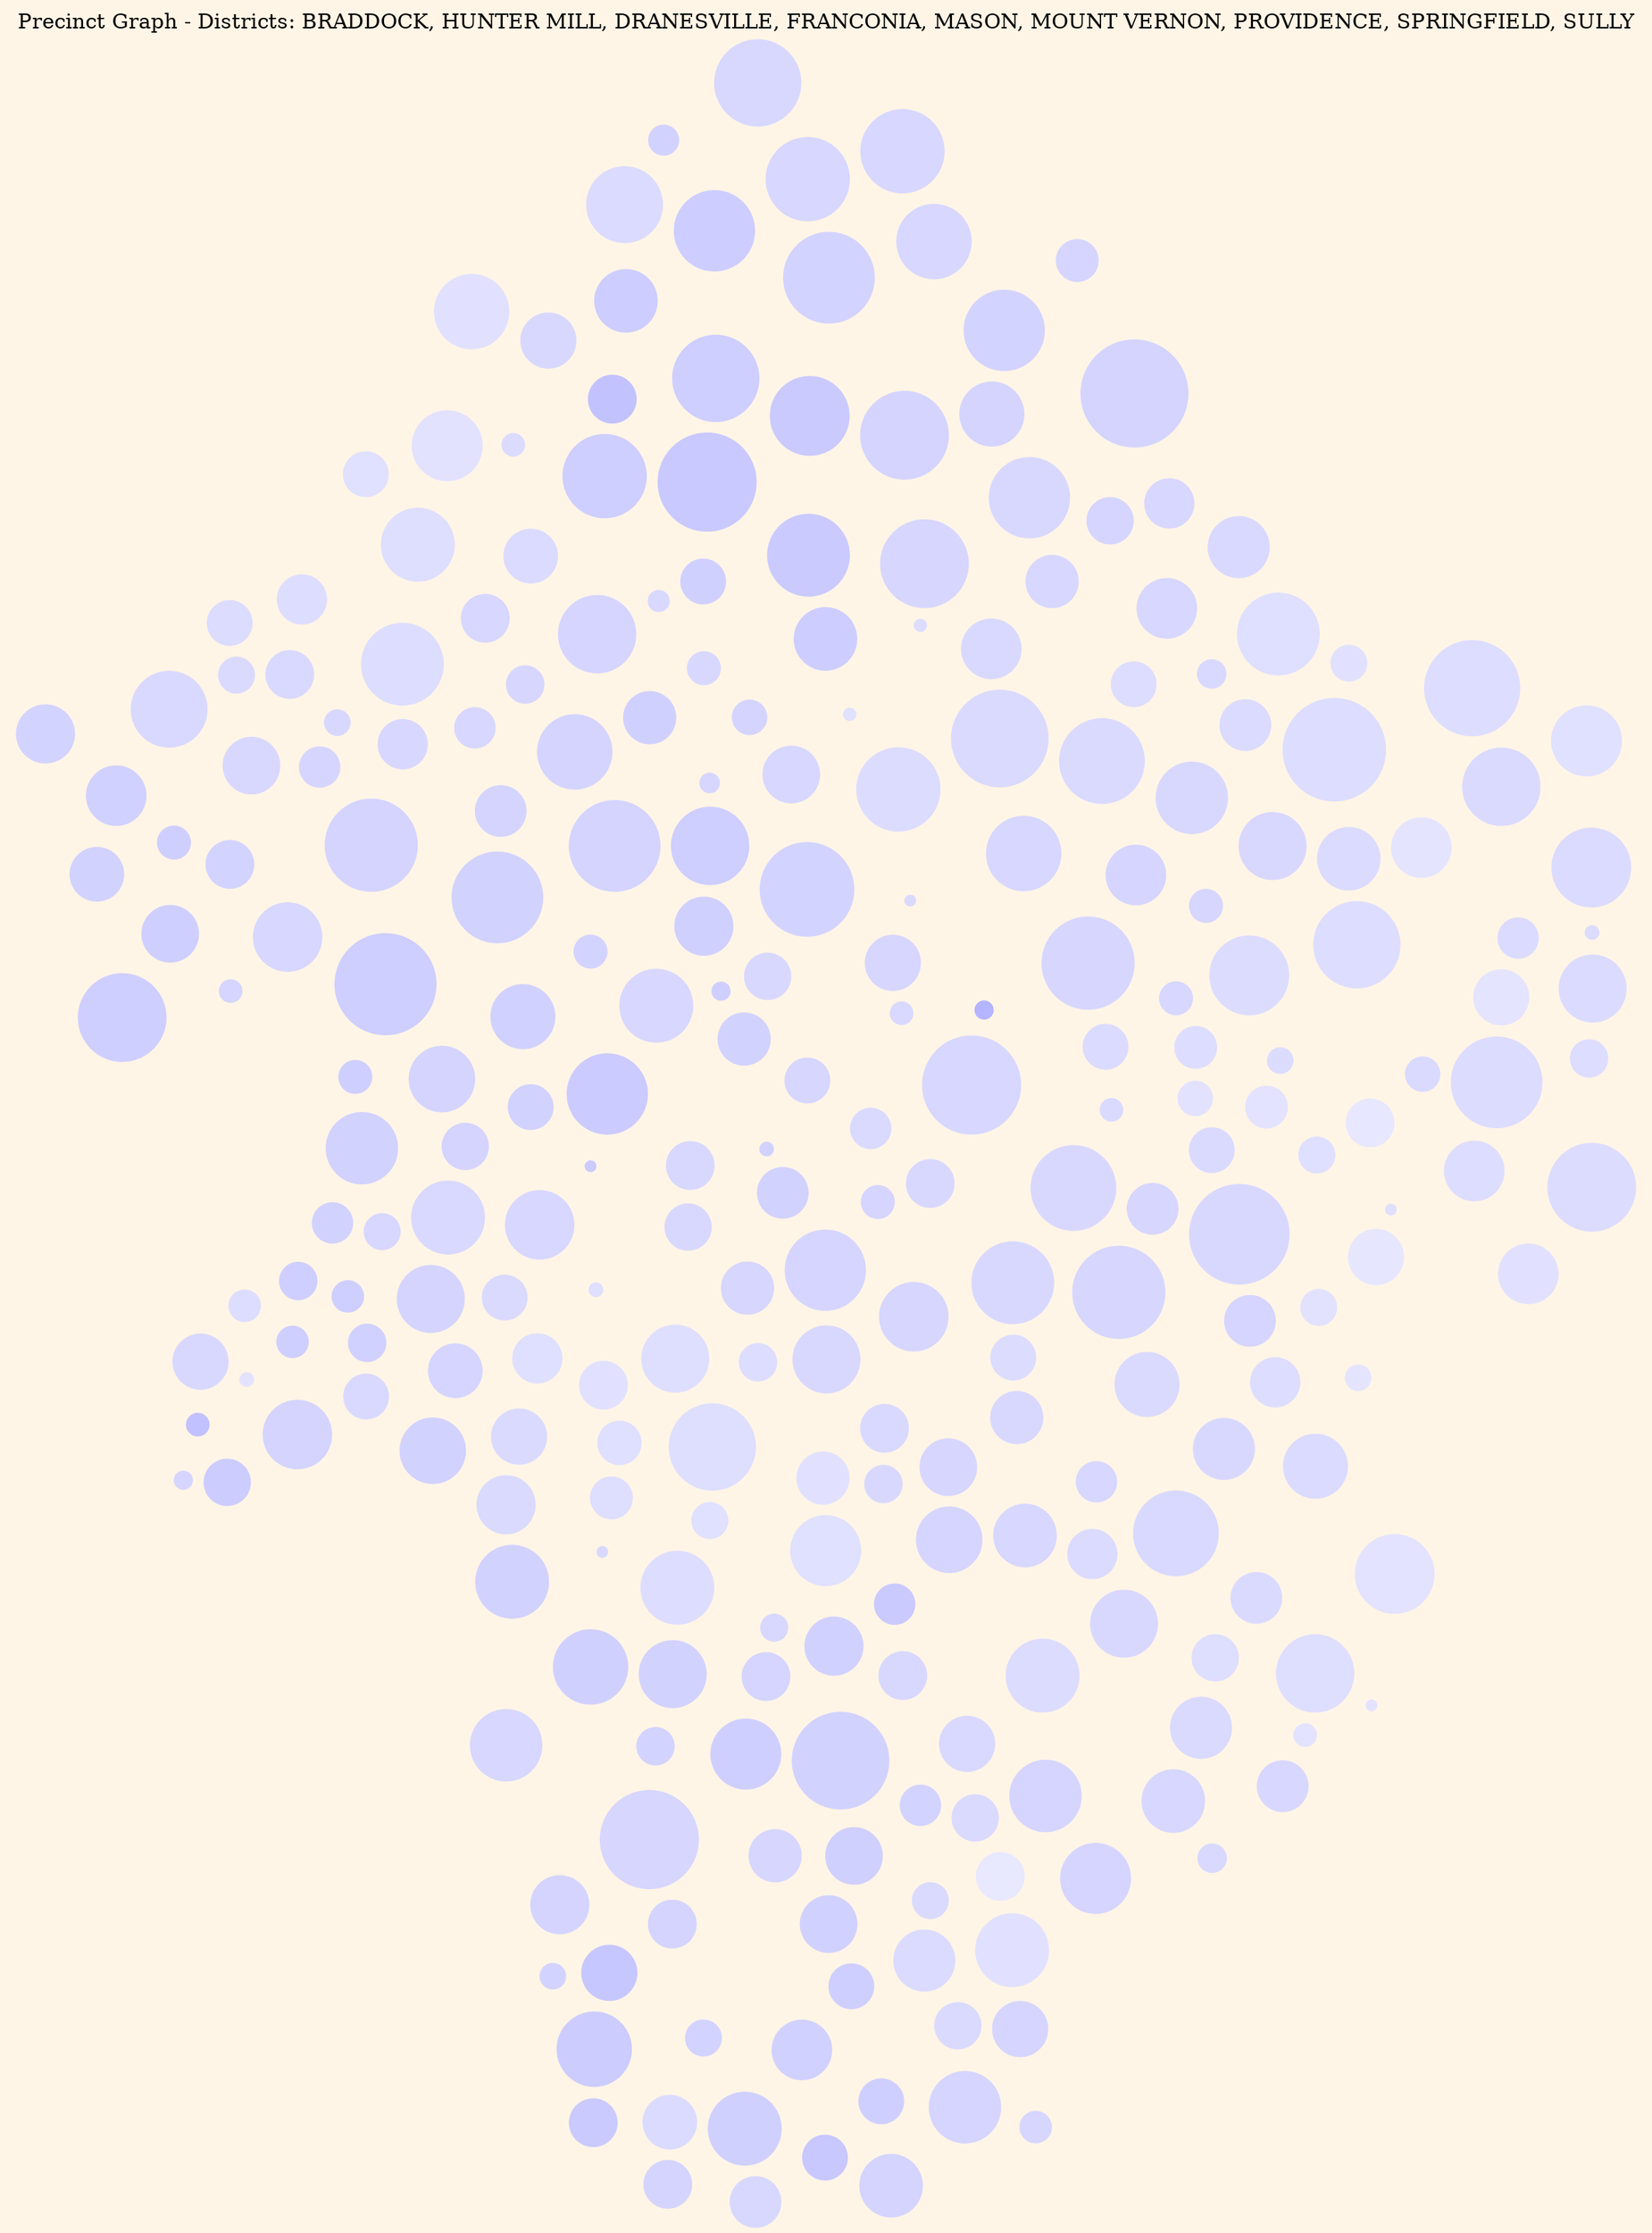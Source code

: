 strict graph G {
	graph [bb="0,0,1109,1505.6",
		bgcolor="#FFF5E6",
		label="Precinct Graph - Districts: BRADDOCK, HUNTER MILL, DRANESVILLE, FRANCONIA, MASON, MOUNT VERNON, PROVIDENCE, SPRINGFIELD, SULLY",
		labelloc=t,
		layout=sfdp,
		lheight=0.21,
		lp="554.5,1494.1",
		lwidth=15.18,
		model=subset,
		overlap=false,
		rotation=90,
		smoothing=triangle,
		splines=none
	];
	node [label="\N"];
	edge [color="#666666"];
	subgraph BRADDOCK {
		graph [color=blue,
			label="District BRADDOCK"
		];
		104	[color="#d6d6ff",
			fillcolor="#d6d6ff",
			fontcolor=black,
			height=0.48611,
			label="",
			pos="606.95,829.26",
			shape=circle,
			style=filled,
			width=0.48611];
		106	[color="#dedeff",
			fillcolor="#dedeff",
			fontcolor=black,
			height=0.625,
			label="",
			pos="647.07,877.3",
			shape=circle,
			style=filled,
			width=0.625];
		104 -- 106;
		108	[color="#d8d8ff",
			fillcolor="#d8d8ff",
			fontcolor=black,
			height=0.625,
			label="",
			pos="551.3,894.83",
			shape=circle,
			style=filled,
			width=0.625];
		104 -- 108;
		113	[color="#d5d5ff",
			fillcolor="#d5d5ff",
			fontcolor=black,
			height=0.75,
			label="",
			pos="554.43,831.66",
			shape=circle,
			style=filled,
			width=0.75];
		104 -- 113;
		115	[color="#ddddff",
			fillcolor="#ddddff",
			fontcolor=black,
			height=0.34722,
			label="",
			pos="596.33,887.27",
			shape=circle,
			style=filled,
			width=0.34722];
		104 -- 115;
		116	[color="#d2d2ff",
			fillcolor="#d2d2ff",
			fontcolor=black,
			height=0.47222,
			label="",
			pos="594.04,778.99",
			shape=circle,
			style=filled,
			width=0.47222];
		104 -- 116;
		522	[color="#d8d8ff",
			fillcolor="#d8d8ff",
			fontcolor=black,
			height=0.43056,
			label="",
			pos="655.98,782.23",
			shape=circle,
			style=filled,
			width=0.43056];
		104 -- 522;
		110	[color="#dedeff",
			fillcolor="#dedeff",
			fontcolor=black,
			height=0.80556,
			label="",
			pos="623.27,936.81",
			shape=circle,
			style=filled,
			width=0.80556];
		106 -- 110;
		504	[color="#e1e1ff",
			fillcolor="#e1e1ff",
			fontcolor=black,
			height=0.44444,
			label="",
			pos="693.57,896.53",
			shape=circle,
			style=filled,
			width=0.44444];
		106 -- 504;
		519	[color="#dfdfff",
			fillcolor="#dfdfff",
			fontcolor=black,
			height=0.125,
			label="",
			pos="705.58,841.24",
			shape=circle,
			style=filled,
			width=0.125];
		106 -- 519;
		521	[color="#dfdfff",
			fillcolor="#dfdfff",
			fontcolor=black,
			height=0.40278,
			label="",
			pos="684.02,935.06",
			shape=circle,
			style=filled,
			width=0.40278];
		106 -- 521;
		108 -- 113;
		108 -- 115;
		125	[color="#d6d6ff",
			fillcolor="#d6d6ff",
			fontcolor=black,
			height=0.63889,
			label="",
			pos="493.02,877.35",
			shape=circle,
			style=filled,
			width=0.63889];
		108 -- 125;
		128	[color="#d9d9ff",
			fillcolor="#d9d9ff",
			fontcolor=black,
			height=0.44444,
			label="",
			pos="527.81,942.83",
			shape=circle,
			style=filled,
			width=0.44444];
		108 -- 128;
		113 -- 116;
		113 -- 125;
		116 -- 522;
		117	[color="#dadaff",
			fillcolor="#dadaff",
			fontcolor=black,
			height=0.375,
			label="",
			pos="518.45,748.02",
			shape=circle,
			style=filled,
			width=0.375];
		116 -- 117;
		528	[color="#d2d2ff",
			fillcolor="#d2d2ff",
			fontcolor=black,
			height=0.125,
			label="",
			pos="616.89,749.12",
			shape=circle,
			style=filled,
			width=0.125];
		116 -- 528;
		110 -- 115;
		110 -- 521;
		415	[color="#e1e1ff",
			fillcolor="#e1e1ff",
			fontcolor=black,
			height=0.48611,
			label="",
			pos="567.48,988.09",
			shape=circle,
			style=filled,
			width=0.48611];
		110 -- 415;
		418	[color="#e0e0ff",
			fillcolor="#e0e0ff",
			fontcolor=black,
			height=0.33333,
			label="",
			pos="622.07,985.85",
			shape=circle,
			style=filled,
			width=0.33333];
		110 -- 418;
		527	[color="#dedeff",
			fillcolor="#dedeff",
			fontcolor=black,
			height=0.38889,
			label="",
			pos="679.86,971.59",
			shape=circle,
			style=filled,
			width=0.38889];
		110 -- 527;
		861	[color="#dcdcff",
			fillcolor="#dcdcff",
			fontcolor=black,
			height=0.41667,
			label="",
			pos="429.79,910.38",
			shape=circle,
			style=filled,
			width=0.41667];
		125 -- 861;
		128 -- 861;
		128 -- 415;
		129	[color="#d8d8ff",
			fillcolor="#d8d8ff",
			fontcolor=black,
			height=0.34722,
			label="",
			pos="520.1,989.65",
			shape=circle,
			style=filled,
			width=0.34722];
		128 -- 129;
		135	[color="#d6d6ff",
			fillcolor="#d6d6ff",
			fontcolor=black,
			height=0.52778,
			label="",
			pos="479.9,989.15",
			shape=circle,
			style=filled,
			width=0.52778];
		128 -- 135;
		801	[color="#d8d8ff",
			fillcolor="#d8d8ff",
			fontcolor=black,
			height=0.48611,
			label="",
			pos="430.67,951.56",
			shape=circle,
			style=filled,
			width=0.48611];
		128 -- 801;
		117 -- 528;
		123	[color="#d7d7ff",
			fillcolor="#d7d7ff",
			fontcolor=black,
			height=0.91667,
			label="",
			pos="455.11,712.77",
			shape=circle,
			style=filled,
			width=0.91667];
		117 -- 123;
		700	[color="#d6d6ff",
			fillcolor="#d6d6ff",
			fontcolor=black,
			height=0.51389,
			label="",
			pos="505.99,653.24",
			shape=circle,
			style=filled,
			width=0.51389];
		117 -- 700;
		136	[color="#d9d9ff",
			fillcolor="#d9d9ff",
			fontcolor=black,
			height=0.20833,
			label="",
			pos="505.09,706.88",
			shape=circle,
			style=filled,
			width=0.20833];
		117 -- 136;
		711	[color="#d6d6ff",
			fillcolor="#d6d6ff",
			fontcolor=black,
			height=0.41667,
			label="",
			pos="556.05,731.07",
			shape=circle,
			style=filled,
			width=0.41667];
		117 -- 711;
		105	[color="#d8d8ff",
			fillcolor="#d8d8ff",
			fontcolor=black,
			height=0.93056,
			label="",
			pos="281.14,822.99",
			shape=circle,
			style=filled,
			width=0.93056];
		126	[color="#d6d6ff",
			fillcolor="#d6d6ff",
			fontcolor=black,
			height=0.47222,
			label="",
			pos="339.67,801.95",
			shape=circle,
			style=filled,
			width=0.47222];
		105 -- 126;
		127	[color="#d6d6ff",
			fillcolor="#d6d6ff",
			fontcolor=black,
			height=0.86111,
			label="",
			pos="366.25,874.33",
			shape=circle,
			style=filled,
			width=0.86111];
		105 -- 127;
		130	[color="#d5d5ff",
			fillcolor="#d5d5ff",
			fontcolor=black,
			height=0.47222,
			label="",
			pos="278.25,881.5",
			shape=circle,
			style=filled,
			width=0.47222];
		105 -- 130;
		137	[color="#dadaff",
			fillcolor="#dadaff",
			fontcolor=black,
			height=0.41667,
			label="",
			pos="303.25,756.86",
			shape=circle,
			style=filled,
			width=0.41667];
		105 -- 137;
		805	[color="#dfdfff",
			fillcolor="#dfdfff",
			fontcolor=black,
			height=0.33333,
			label="",
			pos="227.64,770.93",
			shape=circle,
			style=filled,
			width=0.33333];
		105 -- 805;
		815	[color="#e2e2ff",
			fillcolor="#e2e2ff",
			fontcolor=black,
			height=0.33333,
			label="",
			pos="223.54,868.85",
			shape=circle,
			style=filled,
			width=0.33333];
		105 -- 815;
		126 -- 137;
		127 -- 130;
		127 -- 861;
		833	[color="#dadaff",
			fillcolor="#dadaff",
			fontcolor=black,
			height=0.59722,
			label="",
			pos="339.28,935.01",
			shape=circle,
			style=filled,
			width=0.59722];
		127 -- 833;
		130 -- 815;
		842	[color="#ddddff",
			fillcolor="#ddddff",
			fontcolor=black,
			height=0.45833,
			label="",
			pos="236.68,906.65",
			shape=circle,
			style=filled,
			width=0.45833];
		130 -- 842;
		841	[color="#e2e2ff",
			fillcolor="#e2e2ff",
			fontcolor=black,
			height=0.31944,
			label="",
			pos="313.89,722.21",
			shape=circle,
			style=filled,
			width=0.31944];
		137 -- 841;
		129 -- 415;
		129 -- 135;
		431	[color="#d5d5ff",
			fillcolor="#d5d5ff",
			fontcolor=black,
			height=0.61111,
			label="",
			pos="461.9,1039.8",
			shape=circle,
			style=filled,
			width=0.61111];
		129 -- 431;
		135 -- 431;
		812	[color="#d7d7ff",
			fillcolor="#d7d7ff",
			fontcolor=black,
			height=0.58333,
			label="",
			pos="410.72,1026.7",
			shape=circle,
			style=filled,
			width=0.58333];
		135 -- 812;
		109	[color="#d5d5ff",
			fillcolor="#d5d5ff",
			fontcolor=black,
			height=0.30556,
			label="",
			pos="516.41,785.61",
			shape=circle,
			style=filled,
			width=0.30556];
		109 -- 113;
		109 -- 116;
		109 -- 117;
		114	[color="#d8d8ff",
			fillcolor="#d8d8ff",
			fontcolor=black,
			height=0.44444,
			label="",
			pos="479.51,783.5",
			shape=circle,
			style=filled,
			width=0.44444];
		109 -- 114;
		118	[color="#d8d8ff",
			fillcolor="#d8d8ff",
			fontcolor=black,
			height=0.76389,
			label="",
			pos="432.92,846.36",
			shape=circle,
			style=filled,
			width=0.76389];
		109 -- 118;
		114 -- 117;
		114 -- 118;
		114 -- 123;
		118 -- 125;
		118 -- 126;
		118 -- 127;
		118 -- 861;
		118 -- 123;
		119	[color="#d8d8ff",
			fillcolor="#d8d8ff",
			fontcolor=black,
			height=0.79167,
			label="",
			pos="393.19,782.3",
			shape=circle,
			style=filled,
			width=0.79167];
		118 -- 119;
		123 -- 136;
		134	[color="#b5b5ff",
			fillcolor="#b5b5ff",
			fontcolor=black,
			height=0.16667,
			label="",
			pos="423.76,664.07",
			shape=circle,
			style=filled,
			width=0.16667];
		123 -- 134;
		136 -- 700;
		119 -- 126;
		119 -- 123;
		120	[color="#dadaff",
			fillcolor="#dadaff",
			fontcolor=black,
			height=0.20833,
			label="",
			pos="369.43,721.9",
			shape=circle,
			style=filled,
			width=0.20833];
		119 -- 120;
		134 -- 700;
		134 -- 136;
		120 -- 126;
		120 -- 137;
		120 -- 841;
		120 -- 123;
		120 -- 134;
		121	[color="#dbdbff",
			fillcolor="#dbdbff",
			fontcolor=black,
			height=0.41667,
			label="",
			pos="368.43,691.11",
			shape=circle,
			style=filled,
			width=0.41667];
		121 -- 700;
		121 -- 134;
		132	[color="#d6d6ff",
			fillcolor="#d6d6ff",
			fontcolor=black,
			height=0.86111,
			label="",
			pos="377.75,631.08",
			shape=circle,
			style=filled,
			width=0.86111];
		121 -- 132;
		138	[color="#ddddff",
			fillcolor="#ddddff",
			fontcolor=black,
			height=0.38889,
			label="",
			pos="319.62,688.53",
			shape=circle,
			style=filled,
			width=0.38889];
		121 -- 138;
		132 -- 700;
		132 -- 138;
		848	[color="#dcdcff",
			fillcolor="#dcdcff",
			fontcolor=black,
			height=0.73611,
			label="",
			pos="274.83,639.92",
			shape=circle,
			style=filled,
			width=0.73611];
		132 -- 848;
		844	[color="#d5d5ff",
			fillcolor="#d5d5ff",
			fontcolor=black,
			height=0.55556,
			label="",
			pos="343.02,571.98",
			shape=circle,
			style=filled,
			width=0.55556];
		132 -- 844;
		856	[color="#d7d7ff",
			fillcolor="#d7d7ff",
			fontcolor=black,
			height=0.69444,
			label="",
			pos="412.74,560.65",
			shape=circle,
			style=filled,
			width=0.69444];
		132 -- 856;
		138 -- 848;
		804	[color="#e3e3ff",
			fillcolor="#e3e3ff",
			fontcolor=black,
			height=0.38889,
			label="",
			pos="263.17,743.74",
			shape=circle,
			style=filled,
			width=0.38889];
		138 -- 804;
		851	[color="#dcdcff",
			fillcolor="#dcdcff",
			fontcolor=black,
			height=0.23611,
			label="",
			pos="253.28,710.43",
			shape=circle,
			style=filled,
			width=0.23611];
		138 -- 851;
		131	[color="#d7d7ff",
			fillcolor="#d7d7ff",
			fontcolor=black,
			height=0.30556,
			label="",
			pos="327.58,653.79",
			shape=circle,
			style=filled,
			width=0.30556];
		131 -- 132;
		131 -- 138;
		131 -- 848;
	}
	subgraph HUNTERMILL {
		graph [color=blue,
			label="District HUNTER MILL"
		];
		201	[color="#cdcdff",
			fillcolor="#cdcdff",
			fontcolor=black,
			height=0.75,
			label="",
			pos="643.8,126.67",
			shape=circle,
			style=filled,
			width=0.75];
		233	[color="#d8d8ff",
			fillcolor="#d8d8ff",
			fontcolor=black,
			height=0.51389,
			label="",
			pos="760.73,209.9",
			shape=circle,
			style=filled,
			width=0.51389];
		201 -- 233;
		234	[color="#cdcdff",
			fillcolor="#cdcdff",
			fontcolor=black,
			height=0.58333,
			label="",
			pos="712.87,165.6",
			shape=circle,
			style=filled,
			width=0.58333];
		201 -- 234;
		236	[color="#d2d2ff",
			fillcolor="#d2d2ff",
			fontcolor=black,
			height=0.27778,
			label="",
			pos="672.34,62.59",
			shape=circle,
			style=filled,
			width=0.27778];
		201 -- 236;
		238	[color="#d3d3ff",
			fillcolor="#d3d3ff",
			fontcolor=black,
			height=0.84722,
			label="",
			pos="569,170.8",
			shape=circle,
			style=filled,
			width=0.84722];
		201 -- 238;
		327	[color="#dbdbff",
			fillcolor="#dbdbff",
			fontcolor=black,
			height=0.70833,
			label="",
			pos="704.57,106.16",
			shape=circle,
			style=filled,
			width=0.70833];
		201 -- 327;
		233 -- 234;
		233 -- 327;
		245	[color="#dbdbff",
			fillcolor="#dbdbff",
			fontcolor=black,
			height=0.20833,
			label="",
			pos="785.97,285.03",
			shape=circle,
			style=filled,
			width=0.20833];
		233 -- 245;
		329	[color="#e1e1ff",
			fillcolor="#e1e1ff",
			fontcolor=black,
			height=0.69444,
			label="",
			pos="813.19,196.54",
			shape=circle,
			style=filled,
			width=0.69444];
		233 -- 329;
		208	[color="#ceceff",
			fillcolor="#ceceff",
			fontcolor=black,
			height=0.80556,
			label="",
			pos="654.68,222.06",
			shape=circle,
			style=filled,
			width=0.80556];
		234 -- 208;
		236 -- 327;
		319	[color="#d7d7ff",
			fillcolor="#d7d7ff",
			fontcolor=black,
			height=0.77778,
			label="",
			pos="577.08,94.26",
			shape=circle,
			style=filled,
			width=0.77778];
		236 -- 319;
		324	[color="#d7d7ff",
			fillcolor="#d7d7ff",
			fontcolor=black,
			height=0.69444,
			label="",
			pos="485.75,142.46",
			shape=circle,
			style=filled,
			width=0.69444];
		238 -- 324;
		245 -- 329;
		240	[color="#dbdbff",
			fillcolor="#dbdbff",
			fontcolor=black,
			height=0.5,
			label="",
			pos="755.01,366.84",
			shape=circle,
			style=filled,
			width=0.5];
		245 -- 240;
		322	[color="#e2e2ff",
			fillcolor="#e2e2ff",
			fontcolor=black,
			height=0.65278,
			label="",
			pos="828.04,288.85",
			shape=circle,
			style=filled,
			width=0.65278];
		245 -- 322;
		208 -- 238;
		209	[color="#ceceff",
			fillcolor="#ceceff",
			fontcolor=black,
			height=0.77778,
			label="",
			pos="728.48,302.03",
			shape=circle,
			style=filled,
			width=0.77778];
		208 -- 209;
		222	[color="#c2c2ff",
			fillcolor="#c2c2ff",
			fontcolor=black,
			height=0.44444,
			label="",
			pos="718.18,246.55",
			shape=circle,
			style=filled,
			width=0.44444];
		208 -- 222;
		224	[color="#c9c9ff",
			fillcolor="#c9c9ff",
			fontcolor=black,
			height=0.91667,
			label="",
			pos="659.35,292.07",
			shape=circle,
			style=filled,
			width=0.91667];
		208 -- 224;
		202	[color="#d8d8ff",
			fillcolor="#d8d8ff",
			fontcolor=black,
			height=0.30556,
			label="",
			pos="637.67,453.12",
			shape=circle,
			style=filled,
			width=0.30556];
		218	[color="#d0d0ff",
			fillcolor="#d0d0ff",
			fontcolor=black,
			height=0.48611,
			label="",
			pos="657.59,492.47",
			shape=circle,
			style=filled,
			width=0.48611];
		202 -- 218;
		221	[color="#cdcdff",
			fillcolor="#cdcdff",
			fontcolor=black,
			height=0.58333,
			label="",
			pos="572.58,402.12",
			shape=circle,
			style=filled,
			width=0.58333];
		202 -- 221;
		226	[color="#d5d5ff",
			fillcolor="#d5d5ff",
			fontcolor=black,
			height=0.72222,
			label="",
			pos="708.6,419.15",
			shape=circle,
			style=filled,
			width=0.72222];
		202 -- 226;
		241	[color="#d4d4ff",
			fillcolor="#d4d4ff",
			fontcolor=black,
			height=0.31944,
			label="",
			pos="606.7,480.23",
			shape=circle,
			style=filled,
			width=0.31944];
		202 -- 241;
		243	[color="#d9d9ff",
			fillcolor="#d9d9ff",
			fontcolor=black,
			height=0.19444,
			label="",
			pos="691.23,378.14",
			shape=circle,
			style=filled,
			width=0.19444];
		202 -- 243;
		218 -- 241;
		229	[color="#d6d6ff",
			fillcolor="#d6d6ff",
			fontcolor=black,
			height=0.81944,
			label="",
			pos="494.41,352.7",
			shape=circle,
			style=filled,
			width=0.81944];
		221 -- 229;
		227	[color="#d0d0ff",
			fillcolor="#d0d0ff",
			fontcolor=black,
			height=0.41667,
			label="",
			pos="665.95,348.12",
			shape=circle,
			style=filled,
			width=0.41667];
		221 -- 227;
		223	[color="#cacaff",
			fillcolor="#cacaff",
			fontcolor=black,
			height=0.76389,
			label="",
			pos="587.41,345.58",
			shape=circle,
			style=filled,
			width=0.76389];
		221 -- 223;
		244	[color="#ddddff",
			fillcolor="#ddddff",
			fontcolor=black,
			height=0.11111,
			label="",
			pos="486.77,398.22",
			shape=circle,
			style=filled,
			width=0.11111];
		221 -- 244;
		914	[color="#d9d9ff",
			fillcolor="#d9d9ff",
			fontcolor=black,
			height=0.55556,
			label="",
			pos="437.54,419.47",
			shape=circle,
			style=filled,
			width=0.55556];
		221 -- 914;
		929	[color="#e0e0ff",
			fillcolor="#e0e0ff",
			fontcolor=black,
			height=0.11111,
			label="",
			pos="539.16,475.12",
			shape=circle,
			style=filled,
			width=0.11111];
		221 -- 929;
		226 -- 243;
		226 -- 240;
		242	[color="#d6d6ff",
			fillcolor="#d6d6ff",
			fontcolor=black,
			height=0.34722,
			label="",
			pos="755.13,447.08",
			shape=circle,
			style=filled,
			width=0.34722];
		226 -- 242;
		241 -- 929;
		727	[color="#d7d7ff",
			fillcolor="#d7d7ff",
			fontcolor=black,
			height=0.52778,
			label="",
			pos="571.1,518.77",
			shape=circle,
			style=filled,
			width=0.52778];
		241 -- 727;
		229 -- 244;
		220	[color="#d4d4ff",
			fillcolor="#d4d4ff",
			fontcolor=black,
			height=0.81944,
			label="",
			pos="524.81,274.21",
			shape=circle,
			style=filled,
			width=0.81944];
		229 -- 220;
		908	[color="#d7d7ff",
			fillcolor="#d7d7ff",
			fontcolor=black,
			height=0.48611,
			label="",
			pos="398.69,373.95",
			shape=circle,
			style=filled,
			width=0.48611];
		229 -- 908;
		227 -- 243;
		223 -- 227;
		223 -- 224;
		225	[color="#cacaff",
			fillcolor="#cacaff",
			fontcolor=black,
			height=0.73611,
			label="",
			pos="591.13,258.72",
			shape=circle,
			style=filled,
			width=0.73611];
		223 -- 225;
		244 -- 914;
		240 -- 243;
		309	[color="#ddddff",
			fillcolor="#ddddff",
			fontcolor=black,
			height=0.76389,
			label="",
			pos="842.39,425.3",
			shape=circle,
			style=filled,
			width=0.76389];
		240 -- 309;
		323	[color="#d7d7ff",
			fillcolor="#d7d7ff",
			fontcolor=black,
			height=0.44444,
			label="",
			pos="790.86,410.57",
			shape=circle,
			style=filled,
			width=0.44444];
		240 -- 323;
		328	[color="#dedeff",
			fillcolor="#dedeff",
			fontcolor=black,
			height=0.68056,
			label="",
			pos="839.39,363.34",
			shape=circle,
			style=filled,
			width=0.68056];
		240 -- 328;
		242 -- 323;
		203	[color="#d8d8ff",
			fillcolor="#d8d8ff",
			fontcolor=black,
			height=0.75,
			label="",
			pos="429.68,315.93",
			shape=circle,
			style=filled,
			width=0.75];
		203 -- 229;
		235	[color="#d4d4ff",
			fillcolor="#d4d4ff",
			fontcolor=black,
			height=0.59722,
			label="",
			pos="464.84,259.25",
			shape=circle,
			style=filled,
			width=0.59722];
		203 -- 235;
		332	[color="#d4d4ff",
			fillcolor="#d4d4ff",
			fontcolor=black,
			height=1,
			label="",
			pos="367.56,242.41",
			shape=circle,
			style=filled,
			width=1];
		203 -- 332;
		909	[color="#d5d5ff",
			fillcolor="#d5d5ff",
			fontcolor=black,
			height=0.43056,
			label="",
			pos="371.97,332.93",
			shape=circle,
			style=filled,
			width=0.43056];
		203 -- 909;
		931	[color="#d7d7ff",
			fillcolor="#d7d7ff",
			fontcolor=black,
			height=0.45833,
			label="",
			pos="326.8,317.39",
			shape=circle,
			style=filled,
			width=0.45833];
		203 -- 931;
		235 -- 324;
		235 -- 332;
		237	[color="#d3d3ff",
			fillcolor="#d3d3ff",
			fontcolor=black,
			height=0.75,
			label="",
			pos="448.35,202.63",
			shape=circle,
			style=filled,
			width=0.75];
		235 -- 237;
		220 -- 238;
		220 -- 208;
		220 -- 324;
		220 -- 221;
		220 -- 223;
		220 -- 203;
		220 -- 235;
		220 -- 237;
		220 -- 225;
		237 -- 324;
		237 -- 332;
		204	[color="#d6d6ff",
			fillcolor="#d6d6ff",
			fontcolor=black,
			height=0.18056,
			label="",
			pos="625.32,521.82",
			shape=circle,
			style=filled,
			width=0.18056];
		204 -- 218;
		204 -- 241;
		204 -- 727;
		729	[color="#ceceff",
			fillcolor="#ceceff",
			fontcolor=black,
			height=0.72222,
			label="",
			pos="628.83,562.34",
			shape=circle,
			style=filled,
			width=0.72222];
		204 -- 729;
		209 -- 233;
		209 -- 245;
		209 -- 227;
		209 -- 240;
		209 -- 222;
		209 -- 224;
		222 -- 234;
		224 -- 227;
		224 -- 220;
		224 -- 225;
		213	[color="#d4d4ff",
			fillcolor="#d4d4ff",
			fontcolor=black,
			height=0.84722,
			label="",
			pos="693.38,556.13",
			shape=circle,
			style=filled,
			width=0.84722];
		213 -- 218;
		214	[color="#d4d4ff",
			fillcolor="#d4d4ff",
			fontcolor=black,
			height=0.69444,
			label="",
			pos="717.24,492.62",
			shape=circle,
			style=filled,
			width=0.69444];
		213 -- 214;
		216	[color="#d3d3ff",
			fillcolor="#d3d3ff",
			fontcolor=black,
			height=0.30556,
			label="",
			pos="710.3,632.07",
			shape=circle,
			style=filled,
			width=0.30556];
		213 -- 216;
		704	[color="#d4d4ff",
			fillcolor="#d4d4ff",
			fontcolor=black,
			height=0.47222,
			label="",
			pos="774.01,530.93",
			shape=circle,
			style=filled,
			width=0.47222];
		213 -- 704;
		720	[color="#d1d1ff",
			fillcolor="#d1d1ff",
			fontcolor=black,
			height=0.59722,
			label="",
			pos="760.68,672.31",
			shape=circle,
			style=filled,
			width=0.59722];
		213 -- 720;
		733	[color="#d2d2ff",
			fillcolor="#d2d2ff",
			fontcolor=black,
			height=0.84722,
			label="",
			pos="762.51,586.49",
			shape=circle,
			style=filled,
			width=0.84722];
		213 -- 733;
		214 -- 202;
		214 -- 218;
		214 -- 226;
		214 -- 242;
		219	[color="#d7d7ff",
			fillcolor="#d7d7ff",
			fontcolor=black,
			height=0.375,
			label="",
			pos="788.86,481.14",
			shape=circle,
			style=filled,
			width=0.375];
		214 -- 219;
		216 -- 720;
		714	[color="#d7d7ff",
			fillcolor="#d7d7ff",
			fontcolor=black,
			height=0.68056,
			label="",
			pos="666.56,667.94",
			shape=circle,
			style=filled,
			width=0.68056];
		216 -- 714;
		219 -- 242;
		219 -- 704;
		731	[color="#d7d7ff",
			fillcolor="#d7d7ff",
			fontcolor=black,
			height=0.45833,
			label="",
			pos="830.82,492.24",
			shape=circle,
			style=filled,
			width=0.45833];
		219 -- 731;
	}
	subgraph DRANESVILLE {
		graph [color=blue,
			label="District DRANESVILLE"
		];
		201;
		327;
		201 -- 327;
		233;
		233 -- 327;
		329;
		233 -- 329;
		236;
		236 -- 327;
		319;
		236 -- 319;
		238;
		324;
		238 -- 324;
		327 -- 329;
		245;
		245 -- 329;
		322;
		245 -- 322;
		319 -- 327;
		319 -- 324;
		320	[color="#d7d7ff",
			fillcolor="#d7d7ff",
			fontcolor=black,
			height=0.77778,
			label="",
			pos="509.93,80.647",
			shape=circle,
			style=filled,
			width=0.77778];
		319 -- 320;
		321	[color="#d8d8ff",
			fillcolor="#d8d8ff",
			fontcolor=black,
			height=0.80556,
			label="",
			pos="604.65,29",
			shape=circle,
			style=filled,
			width=0.80556];
		319 -- 321;
		332;
		324 -- 332;
		325	[color="#d5d5ff",
			fillcolor="#d5d5ff",
			fontcolor=black,
			height=0.38889,
			label="",
			pos="397.8,151.42",
			shape=circle,
			style=filled,
			width=0.38889];
		324 -- 325;
		240;
		309;
		240 -- 309;
		323;
		240 -- 323;
		328;
		240 -- 328;
		242;
		242 -- 323;
		203;
		203 -- 332;
		235;
		235 -- 332;
		927	[color="#d9d9ff",
			fillcolor="#d9d9ff",
			fontcolor=black,
			height=0.56944,
			label="",
			pos="280.52,347.42",
			shape=circle,
			style=filled,
			width=0.56944];
		332 -- 927;
		220;
		220 -- 324;
		237;
		237 -- 324;
		237 -- 332;
		309 -- 323;
		309 -- 328;
		731;
		309 -- 731;
		331	[color="#d9d9ff",
			fillcolor="#d9d9ff",
			fontcolor=black,
			height=0.44444,
			label="",
			pos="897.87,440.74",
			shape=circle,
			style=filled,
			width=0.44444];
		309 -- 331;
		219;
		323 -- 219;
		322 -- 329;
		322 -- 328;
		325 -- 332;
		320 -- 324;
		320 -- 325;
		320 -- 321;
		321 -- 327;
		738	[color="#d5d5ff",
			fillcolor="#d5d5ff",
			fontcolor=black,
			height=0.375,
			label="",
			pos="878.87,504.36",
			shape=circle,
			style=filled,
			width=0.375];
		331 -- 738;
		301	[color="#d9d9ff",
			fillcolor="#d9d9ff",
			fontcolor=black,
			height=0.70833,
			label="",
			pos="988.48,481.54",
			shape=circle,
			style=filled,
			width=0.70833];
		302	[color="#d3d3ff",
			fillcolor="#d3d3ff",
			fontcolor=black,
			height=0.54167,
			label="",
			pos="1077.8,508.2",
			shape=circle,
			style=filled,
			width=0.54167];
		301 -- 302;
		303	[color="#dadaff",
			fillcolor="#dadaff",
			fontcolor=black,
			height=0.33333,
			label="",
			pos="935.84,455.14",
			shape=circle,
			style=filled,
			width=0.33333];
		301 -- 303;
		311	[color="#dcdcff",
			fillcolor="#dcdcff",
			fontcolor=black,
			height=0.41667,
			label="",
			pos="953.92,419.46",
			shape=circle,
			style=filled,
			width=0.41667];
		301 -- 311;
		314	[color="#d8d8ff",
			fillcolor="#d8d8ff",
			fontcolor=black,
			height=0.52778,
			label="",
			pos="933.05,507.1",
			shape=circle,
			style=filled,
			width=0.52778];
		301 -- 314;
		316	[color="#d1d1ff",
			fillcolor="#d1d1ff",
			fontcolor=black,
			height=0.55556,
			label="",
			pos="1030.3,541.47",
			shape=circle,
			style=filled,
			width=0.55556];
		301 -- 316;
		302 -- 316;
		305	[color="#d2d2ff",
			fillcolor="#d2d2ff",
			fontcolor=black,
			height=0.5,
			label="",
			pos="1037.6,588.4",
			shape=circle,
			style=filled,
			width=0.5];
		302 -- 305;
		303 -- 311;
		303 -- 314;
		304	[color="#ddddff",
			fillcolor="#ddddff",
			fontcolor=black,
			height=0.45833,
			label="",
			pos="898.58,394.32",
			shape=circle,
			style=filled,
			width=0.45833];
		303 -- 304;
		314 -- 331;
		318	[color="#cfcfff",
			fillcolor="#cfcfff",
			fontcolor=black,
			height=0.30556,
			label="",
			pos="991.27,562.36",
			shape=circle,
			style=filled,
			width=0.30556];
		314 -- 318;
		726	[color="#d4d4ff",
			fillcolor="#d4d4ff",
			fontcolor=black,
			height=0.86111,
			label="",
			pos="840.79,556.97",
			shape=circle,
			style=filled,
			width=0.86111];
		314 -- 726;
		316 -- 318;
		305 -- 316;
		305 -- 318;
		307	[color="#cfcfff",
			fillcolor="#cfcfff",
			fontcolor=black,
			height=0.81944,
			label="",
			pos="1016.1,674.54",
			shape=circle,
			style=filled,
			width=0.81944];
		305 -- 307;
		312	[color="#cfcfff",
			fillcolor="#cfcfff",
			fontcolor=black,
			height=0.52778,
			label="",
			pos="991.99,615.75",
			shape=circle,
			style=filled,
			width=0.52778];
		305 -- 312;
		304 -- 309;
		304 -- 328;
		304 -- 331;
		304 -- 311;
		306	[color="#e0e0ff",
			fillcolor="#e0e0ff",
			fontcolor=black,
			height=0.41667,
			label="",
			pos="884.4,315.82",
			shape=circle,
			style=filled,
			width=0.41667];
		304 -- 306;
		307 -- 312;
		317	[color="#d5d5ff",
			fillcolor="#d5d5ff",
			fontcolor=black,
			height=0.20833,
			label="",
			pos="948.59,656.64",
			shape=circle,
			style=filled,
			width=0.20833];
		307 -- 317;
		312 -- 318;
		312 -- 317;
		306 -- 328;
		306 -- 322;
		708	[color="#ceceff",
			fillcolor="#ceceff",
			fontcolor=black,
			height=0.94444,
			label="",
			pos="844.19,644.88",
			shape=circle,
			style=filled,
			width=0.94444];
		317 -- 708;
		310	[color="#d3d3ff",
			fillcolor="#d3d3ff",
			fontcolor=black,
			height=0.44444,
			label="",
			pos="956.25,572.29",
			shape=circle,
			style=filled,
			width=0.44444];
		310 -- 314;
		310 -- 318;
		310 -- 312;
		315	[color="#d7d7ff",
			fillcolor="#d7d7ff",
			fontcolor=black,
			height=0.63889,
			label="",
			pos="909.21,614.26",
			shape=circle,
			style=filled,
			width=0.63889];
		310 -- 315;
		315 -- 726;
		315 -- 317;
		315 -- 708;
	}
	subgraph FRANCONIA {
		graph [color=blue,
			label="District FRANCONIA"
		];
		110;
		415;
		110 -- 415;
		128;
		128 -- 415;
		418;
		415 -- 418;
		417	[color="#e0e0ff",
			fillcolor="#e0e0ff",
			fontcolor=black,
			height=0.65278,
			label="",
			pos="552.12,1039.8",
			shape=circle,
			style=filled,
			width=0.65278];
		415 -- 417;
		433	[color="#d9d9ff",
			fillcolor="#d9d9ff",
			fontcolor=black,
			height=0.097222,
			label="",
			pos="692.1,1015",
			shape=circle,
			style=filled,
			width=0.097222];
		418 -- 433;
		527;
		129;
		129 -- 415;
		431;
		129 -- 431;
		135;
		135 -- 431;
		812;
		431 -- 812;
		623	[color="#d9d9ff",
			fillcolor="#d9d9ff",
			fontcolor=black,
			height=0.51389,
			label="",
			pos="451.9,1142",
			shape=circle,
			style=filled,
			width=0.51389];
		431 -- 623;
		855	[color="#dcdcff",
			fillcolor="#dcdcff",
			fontcolor=black,
			height=0.68056,
			label="",
			pos="400.89,1115.7",
			shape=circle,
			style=filled,
			width=0.68056];
		431 -- 855;
		417 -- 418;
		417 -- 431;
		417 -- 623;
		426	[color="#cacaff",
			fillcolor="#cacaff",
			fontcolor=black,
			height=0.375,
			label="",
			pos="506.13,1063.6",
			shape=circle,
			style=filled,
			width=0.375];
		417 -- 426;
		427	[color="#d1d1ff",
			fillcolor="#d1d1ff",
			fontcolor=black,
			height=0.54167,
			label="",
			pos="550.64,1098.6",
			shape=circle,
			style=filled,
			width=0.54167];
		417 -- 427;
		630	[color="#d8d8ff",
			fillcolor="#d8d8ff",
			fontcolor=black,
			height=0.44444,
			label="",
			pos="494.42,1133",
			shape=circle,
			style=filled,
			width=0.44444];
		417 -- 630;
		433 -- 527;
		401	[color="#d7d7ff",
			fillcolor="#d7d7ff",
			fontcolor=black,
			height=0.66667,
			label="",
			pos="762.87,1156",
			shape=circle,
			style=filled,
			width=0.66667];
		410	[color="#d6d6ff",
			fillcolor="#d6d6ff",
			fontcolor=black,
			height=0.91667,
			label="",
			pos="677.86,1232.9",
			shape=circle,
			style=filled,
			width=0.91667];
		401 -- 410;
		422	[color="#d0d0ff",
			fillcolor="#d0d0ff",
			fontcolor=black,
			height=0.69444,
			label="",
			pos="711.55,1099",
			shape=circle,
			style=filled,
			width=0.69444];
		401 -- 422;
		423	[color="#d4d4ff",
			fillcolor="#d4d4ff",
			fontcolor=black,
			height=0.54167,
			label="",
			pos="738.49,1275.7",
			shape=circle,
			style=filled,
			width=0.54167];
		401 -- 423;
		526	[color="#d2d2ff",
			fillcolor="#d2d2ff",
			fontcolor=black,
			height=0.68056,
			label="",
			pos="760.6,1041.5",
			shape=circle,
			style=filled,
			width=0.68056];
		401 -- 526;
		410 -- 423;
		420	[color="#d2d2ff",
			fillcolor="#d2d2ff",
			fontcolor=black,
			height=0.90278,
			label="",
			pos="550.93,1173",
			shape=circle,
			style=filled,
			width=0.90278];
		410 -- 420;
		411	[color="#d4d4ff",
			fillcolor="#d4d4ff",
			fontcolor=black,
			height=0.44444,
			label="",
			pos="653.29,1290",
			shape=circle,
			style=filled,
			width=0.44444];
		410 -- 411;
		432	[color="#d2d2ff",
			fillcolor="#d2d2ff",
			fontcolor=black,
			height=0.625,
			label="",
			pos="656.02,1114.4",
			shape=circle,
			style=filled,
			width=0.625];
		422 -- 432;
		408	[color="#c7c7ff",
			fillcolor="#c7c7ff",
			fontcolor=black,
			height=0.51389,
			label="",
			pos="695.86,1321.8",
			shape=circle,
			style=filled,
			width=0.51389];
		423 -- 408;
		420 -- 427;
		420 -- 630;
		421	[color="#cfcfff",
			fillcolor="#cfcfff",
			fontcolor=black,
			height=0.65278,
			label="",
			pos="614.98,1168.4",
			shape=circle,
			style=filled,
			width=0.65278];
		420 -- 421;
		635	[color="#d3d3ff",
			fillcolor="#d3d3ff",
			fontcolor=black,
			height=0.375,
			label="",
			pos="494,1197.8",
			shape=circle,
			style=filled,
			width=0.375];
		420 -- 635;
		411 -- 423;
		406	[color="#d6d6ff",
			fillcolor="#d6d6ff",
			fontcolor=black,
			height=0.48611,
			label="",
			pos="590.26,1232.4",
			shape=circle,
			style=filled,
			width=0.48611];
		411 -- 406;
		408 -- 411;
		607	[color="#ccccff",
			fillcolor="#ccccff",
			fontcolor=black,
			height=0.69444,
			label="",
			pos="706.28,1373.3",
			shape=circle,
			style=filled,
			width=0.69444];
		408 -- 607;
		402	[color="#d3d3ff",
			fillcolor="#d3d3ff",
			fontcolor=black,
			height=0.23611,
			label="",
			pos="737.41,1323.4",
			shape=circle,
			style=filled,
			width=0.23611];
		402 -- 423;
		402 -- 408;
		402 -- 607;
		621	[color="#cacaff",
			fillcolor="#cacaff",
			fontcolor=black,
			height=0.44444,
			label="",
			pos="706.6,1422.4",
			shape=circle,
			style=filled,
			width=0.44444];
		402 -- 621;
		403	[color="#d8d8ff",
			fillcolor="#d8d8ff",
			fontcolor=black,
			height=0.25,
			label="",
			pos="597.44,1071.9",
			shape=circle,
			style=filled,
			width=0.25];
		403 -- 417;
		403 -- 432;
		409	[color="#ddddff",
			fillcolor="#ddddff",
			fontcolor=black,
			height=0.68056,
			label="",
			pos="633.96,1030.4",
			shape=circle,
			style=filled,
			width=0.68056];
		403 -- 409;
		409 -- 417;
		409 -- 433;
		409 -- 422;
		409 -- 526;
		426 -- 431;
		427 -- 630;
		404	[color="#d3d3ff",
			fillcolor="#d3d3ff",
			fontcolor=black,
			height=0.34722,
			label="",
			pos="670.61,1163.8",
			shape=circle,
			style=filled,
			width=0.34722];
		404 -- 410;
		404 -- 422;
		404 -- 420;
		404 -- 432;
		404 -- 421;
		421 -- 432;
		421 -- 427;
		405	[color="#d3d3ff",
			fillcolor="#d3d3ff",
			fontcolor=black,
			height=0.33333,
			label="",
			pos="630.07,1358.9",
			shape=circle,
			style=filled,
			width=0.33333];
		405 -- 411;
		405 -- 408;
		424	[color="#d1d1ff",
			fillcolor="#d1d1ff",
			fontcolor=black,
			height=0.52778,
			label="",
			pos="571.64,1278.5",
			shape=circle,
			style=filled,
			width=0.52778];
		405 -- 424;
		429	[color="#d1d1ff",
			fillcolor="#d1d1ff",
			fontcolor=black,
			height=0.55556,
			label="",
			pos="560.24,1363.6",
			shape=circle,
			style=filled,
			width=0.55556];
		405 -- 429;
		604	[color="#d0d0ff",
			fillcolor="#d0d0ff",
			fontcolor=black,
			height=0.68056,
			label="",
			pos="599.06,1416.1",
			shape=circle,
			style=filled,
			width=0.68056];
		405 -- 604;
		601	[color="#dbdbff",
			fillcolor="#dbdbff",
			fontcolor=black,
			height=0.5,
			label="",
			pos="651.65,1413.9",
			shape=circle,
			style=filled,
			width=0.5];
		405 -- 601;
		424 -- 411;
		424 -- 635;
		424 -- 429;
		428	[color="#d0d0ff",
			fillcolor="#d0d0ff",
			fontcolor=black,
			height=0.52778,
			label="",
			pos="534.83,1232.5",
			shape=circle,
			style=filled,
			width=0.52778];
		424 -- 428;
		627	[color="#dadaff",
			fillcolor="#dadaff",
			fontcolor=black,
			height=0.33333,
			label="",
			pos="495.81,1256.7",
			shape=circle,
			style=filled,
			width=0.33333];
		424 -- 627;
		429 -- 604;
		608	[color="#c8c8ff",
			fillcolor="#c8c8ff",
			fontcolor=black,
			height=0.41667,
			label="",
			pos="549.05,1436.9",
			shape=circle,
			style=filled,
			width=0.41667];
		429 -- 608;
		610	[color="#cfcfff",
			fillcolor="#cfcfff",
			fontcolor=black,
			height=0.41667,
			label="",
			pos="510.89,1398.4",
			shape=circle,
			style=filled,
			width=0.41667];
		429 -- 610;
		406 -- 410;
		406 -- 420;
		406 -- 635;
		406 -- 424;
		428 -- 403;
		428 -- 627;
		615	[color="#dbdbff",
			fillcolor="#dbdbff",
			fontcolor=black,
			height=0.56944,
			label="",
			pos="502.78,1297.2",
			shape=circle,
			style=filled,
			width=0.56944];
		428 -- 615;
		413	[color="#cfcfff",
			fillcolor="#cfcfff",
			fontcolor=black,
			height=0.41667,
			label="",
			pos="556.68,1320.5",
			shape=circle,
			style=filled,
			width=0.41667];
		413 -- 424;
		413 -- 429;
		413 -- 428;
		413 -- 615;
		419	[color="#d5d5ff",
			fillcolor="#d5d5ff",
			fontcolor=black,
			height=0.44444,
			label="",
			pos="608.71,1115.9",
			shape=circle,
			style=filled,
			width=0.44444];
		419 -- 432;
		419 -- 427;
		419 -- 421;
	}
	subgraph MASON {
		graph [color=blue,
			label="District MASON"
		];
		104;
		522;
		104 -- 522;
		106;
		504;
		106 -- 504;
		519;
		106 -- 519;
		521;
		106 -- 521;
		116;
		116 -- 522;
		528;
		116 -- 528;
		522 -- 528;
		718	[color="#d8d8ff",
			fillcolor="#d8d8ff",
			fontcolor=black,
			height=0.44444,
			label="",
			pos="648.8,728.49",
			shape=circle,
			style=filled,
			width=0.44444];
		522 -- 718;
		736	[color="#cbcbff",
			fillcolor="#cbcbff",
			fontcolor=black,
			height=0.097222,
			label="",
			pos="716.42,766",
			shape=circle,
			style=filled,
			width=0.097222];
		522 -- 736;
		110;
		110 -- 521;
		527;
		110 -- 527;
		504 -- 521;
		518	[color="#dfdfff",
			fillcolor="#dfdfff",
			fontcolor=black,
			height=0.45833,
			label="",
			pos="747.75,898.18",
			shape=circle,
			style=filled,
			width=0.45833];
		504 -- 518;
		519 -- 522;
		536	[color="#d7d7ff",
			fillcolor="#d7d7ff",
			fontcolor=black,
			height=0.63889,
			label="",
			pos="745.88,811.31",
			shape=circle,
			style=filled,
			width=0.63889];
		519 -- 536;
		521 -- 527;
		523	[color="#dadaff",
			fillcolor="#dadaff",
			fontcolor=black,
			height=0.51389,
			label="",
			pos="756.28,943.39",
			shape=circle,
			style=filled,
			width=0.51389];
		521 -- 523;
		117;
		117 -- 528;
		711;
		528 -- 711;
		528 -- 718;
		418;
		527 -- 418;
		433;
		433 -- 527;
		401;
		526;
		401 -- 526;
		526 -- 527;
		518 -- 519;
		518 -- 521;
		512	[color="#d4d4ff",
			fillcolor="#d4d4ff",
			fontcolor=black,
			height=0.625,
			label="",
			pos="821.68,864.76",
			shape=circle,
			style=filled,
			width=0.625];
		518 -- 512;
		536 -- 736;
		710	[color="#d4d4ff",
			fillcolor="#d4d4ff",
			fontcolor=black,
			height=0.43056,
			label="",
			pos="792.63,761.72",
			shape=circle,
			style=filled,
			width=0.43056];
		536 -- 710;
		523 -- 527;
		523 -- 518;
		501	[color="#d4d4ff",
			fillcolor="#d4d4ff",
			fontcolor=black,
			height=0.63889,
			label="",
			pos="902.15,946.82",
			shape=circle,
			style=filled,
			width=0.63889];
		506	[color="#e3e3ff",
			fillcolor="#e3e3ff",
			fontcolor=black,
			height=0.125,
			label="",
			pos="937.68,921.25",
			shape=circle,
			style=filled,
			width=0.125];
		501 -- 506;
		510	[color="#d9d9ff",
			fillcolor="#d9d9ff",
			fontcolor=black,
			height=0.41667,
			label="",
			pos="856.14,930.33",
			shape=circle,
			style=filled,
			width=0.41667];
		501 -- 510;
		520	[color="#ccccff",
			fillcolor="#ccccff",
			fontcolor=black,
			height=0.43056,
			label="",
			pos="930.73,993.35",
			shape=circle,
			style=filled,
			width=0.43056];
		501 -- 520;
		530	[color="#cfcfff",
			fillcolor="#cfcfff",
			fontcolor=black,
			height=0.29167,
			label="",
			pos="909.62,892.07",
			shape=circle,
			style=filled,
			width=0.29167];
		506 -- 530;
		502	[color="#cfcfff",
			fillcolor="#cfcfff",
			fontcolor=black,
			height=0.29167,
			label="",
			pos="876.49,862.57",
			shape=circle,
			style=filled,
			width=0.29167];
		502 -- 530;
		503	[color="#d1d1ff",
			fillcolor="#d1d1ff",
			fontcolor=black,
			height=0.34722,
			label="",
			pos="865.43,894.81",
			shape=circle,
			style=filled,
			width=0.34722];
		502 -- 503;
		511	[color="#cfcfff",
			fillcolor="#cfcfff",
			fontcolor=black,
			height=0.34722,
			label="",
			pos="912.66,854.44",
			shape=circle,
			style=filled,
			width=0.34722];
		502 -- 511;
		502 -- 512;
		503 -- 510;
		503 -- 530;
		503 -- 512;
		513	[color="#d5d5ff",
			fillcolor="#d5d5ff",
			fontcolor=black,
			height=0.5,
			label="",
			pos="801.73,913.27",
			shape=circle,
			style=filled,
			width=0.5];
		503 -- 513;
		511 -- 530;
		511 -- 512;
		517	[color="#ddddff",
			fillcolor="#ddddff",
			fontcolor=black,
			height=0.29167,
			label="",
			pos="944.95,871.39",
			shape=circle,
			style=filled,
			width=0.29167];
		511 -- 517;
		512 -- 513;
		515	[color="#d7d7ff",
			fillcolor="#d7d7ff",
			fontcolor=black,
			height=0.33333,
			label="",
			pos="858.32,818.98",
			shape=circle,
			style=filled,
			width=0.33333];
		512 -- 515;
		525	[color="#d9d9ff",
			fillcolor="#d9d9ff",
			fontcolor=black,
			height=0.68056,
			label="",
			pos="806.05,809.76",
			shape=circle,
			style=filled,
			width=0.68056];
		512 -- 525;
		535	[color="#d2d2ff",
			fillcolor="#d2d2ff",
			fontcolor=black,
			height=0.375,
			label="",
			pos="899.83,806.93",
			shape=circle,
			style=filled,
			width=0.375];
		512 -- 535;
		513 -- 518;
		513 -- 523;
		515 -- 525;
		515 -- 535;
		705	[color="#d2d2ff",
			fillcolor="#d2d2ff",
			fontcolor=black,
			height=0.66667,
			label="",
			pos="866.25,761.41",
			shape=circle,
			style=filled,
			width=0.66667];
		515 -- 705;
		525 -- 536;
		525 -- 710;
		525 -- 705;
		535 -- 705;
		505	[color="#d8d8ff",
			fillcolor="#d8d8ff",
			fontcolor=black,
			height=0.51389,
			label="",
			pos="968.69,908.42",
			shape=circle,
			style=filled,
			width=0.51389];
		505 -- 506;
		505 -- 530;
		505 -- 517;
		514	[color="#c1c1ff",
			fillcolor="#c1c1ff",
			fontcolor=black,
			height=0.20833,
			label="",
			pos="940.82,953.98",
			shape=circle,
			style=filled,
			width=0.20833];
		505 -- 514;
		514 -- 520;
		507	[color="#d2d2ff",
			fillcolor="#d2d2ff",
			fontcolor=black,
			height=0.61111,
			label="",
			pos="811.13,961.29",
			shape=circle,
			style=filled,
			width=0.61111];
		507 -- 523;
		507 -- 510;
		507 -- 513;
		516	[color="#dadaff",
			fillcolor="#dadaff",
			fontcolor=black,
			height=0.54167,
			label="",
			pos="761.62,989.44",
			shape=circle,
			style=filled,
			width=0.54167];
		507 -- 516;
		516 -- 527;
		516 -- 526;
		516 -- 523;
		508	[color="#dadaff",
			fillcolor="#dadaff",
			fontcolor=black,
			height=0.41667,
			label="",
			pos="768.27,858.5",
			shape=circle,
			style=filled,
			width=0.41667];
		508 -- 518;
		508 -- 536;
		508 -- 512;
		508 -- 513;
		509	[color="#d5d5ff",
			fillcolor="#d5d5ff",
			fontcolor=black,
			height=0.16667,
			label="",
			pos="961.04,988.06",
			shape=circle,
			style=filled,
			width=0.16667];
		509 -- 520;
		509 -- 514;
	}
	subgraph MOUNTVERNON {
		graph [color=blue,
			label="District MOUNT VERNON"
		];
		431;
		623;
		431 -- 623;
		417;
		417 -- 623;
		855;
		623 -- 855;
		630;
		623 -- 630;
		634	[color="#dadaff",
			fillcolor="#dadaff",
			fontcolor=black,
			height=0.56944,
			label="",
			pos="294.86,1124.7",
			shape=circle,
			style=filled,
			width=0.56944];
		623 -- 634;
		420;
		635;
		420 -- 635;
		408;
		607;
		408 -- 607;
		621;
		607 -- 621;
		427;
		427 -- 630;
		630 -- 635;
		631	[color="#dadaff",
			fillcolor="#dadaff",
			fontcolor=black,
			height=0.43056,
			label="",
			pos="433.06,1184.5",
			shape=circle,
			style=filled,
			width=0.43056];
		630 -- 631;
		405;
		604;
		405 -- 604;
		424;
		424 -- 635;
		627;
		424 -- 627;
		429;
		429 -- 604;
		608;
		429 -- 608;
		610;
		429 -- 610;
		604 -- 608;
		609	[color="#d8d8ff",
			fillcolor="#d8d8ff",
			fontcolor=black,
			height=0.47222,
			label="",
			pos="592.45,1465.6",
			shape=circle,
			style=filled,
			width=0.47222];
		604 -- 609;
		601;
		601 -- 607;
		601 -- 621;
		601 -- 604;
		601 -- 609;
		602	[color="#d4d4ff",
			fillcolor="#d4d4ff",
			fontcolor=black,
			height=0.44444,
			label="",
			pos="652.94,1456",
			shape=circle,
			style=filled,
			width=0.44444];
		601 -- 602;
		406;
		406 -- 635;
		428;
		428 -- 627;
		615;
		428 -- 615;
		627 -- 635;
		608 -- 610;
		608 -- 609;
		606	[color="#d4d4ff",
			fillcolor="#d4d4ff",
			fontcolor=black,
			height=0.58333,
			label="",
			pos="504.14,1455.1",
			shape=circle,
			style=filled,
			width=0.58333];
		608 -- 606;
		611	[color="#d5d5ff",
			fillcolor="#d5d5ff",
			fontcolor=black,
			height=0.66667,
			label="",
			pos="461.62,1399.2",
			shape=circle,
			style=filled,
			width=0.66667];
		610 -- 611;
		614	[color="#dadaff",
			fillcolor="#dadaff",
			fontcolor=black,
			height=0.43056,
			label="",
			pos="475.4,1341.2",
			shape=circle,
			style=filled,
			width=0.43056];
		610 -- 614;
		413;
		413 -- 615;
		615 -- 627;
		602 -- 621;
		602 -- 405;
		602 -- 609;
		839	[color="#dedeff",
			fillcolor="#dedeff",
			fontcolor=black,
			height=0.72222,
			label="",
			pos="219.07,1094.2",
			shape=circle,
			style=filled,
			width=0.72222];
		634 -- 839;
		631 -- 635;
		606 -- 610;
		606 -- 609;
		606 -- 611;
		612	[color="#d6d6ff",
			fillcolor="#d6d6ff",
			fontcolor=black,
			height=0.29167,
			label="",
			pos="418.12,1404.8",
			shape=circle,
			style=filled,
			width=0.29167];
		606 -- 612;
		611 -- 614;
		611 -- 612;
		614 -- 615;
		605	[color="#d5d5ff",
			fillcolor="#d5d5ff",
			fontcolor=black,
			height=0.51389,
			label="",
			pos="433.36,1342.3",
			shape=circle,
			style=filled,
			width=0.51389];
		605 -- 611;
		605 -- 614;
		605 -- 612;
		613	[color="#e1e1ff",
			fillcolor="#e1e1ff",
			fontcolor=black,
			height=0.68056,
			label="",
			pos="447.95,1277.7",
			shape=circle,
			style=filled,
			width=0.68056];
		605 -- 613;
		613 -- 635;
		613 -- 627;
		613 -- 615;
		613 -- 614;
		616	[color="#e8e8ff",
			fillcolor="#e8e8ff",
			fontcolor=black,
			height=0.44444,
			label="",
			pos="429.56,1224.5",
			shape=circle,
			style=filled,
			width=0.44444];
		613 -- 616;
		616 -- 635;
		616 -- 631;
		617	[color="#d5d5ff",
			fillcolor="#d5d5ff",
			fontcolor=black,
			height=0.65278,
			label="",
			pos="358.2,1227.9",
			shape=circle,
			style=filled,
			width=0.65278];
		616 -- 617;
		617 -- 631;
		622	[color="#d5d5ff",
			fillcolor="#d5d5ff",
			fontcolor=black,
			height=0.66667,
			label="",
			pos="367.51,1172.3",
			shape=circle,
			style=filled,
			width=0.66667];
		617 -- 622;
		628	[color="#d7d7ff",
			fillcolor="#d7d7ff",
			fontcolor=black,
			height=0.58333,
			label="",
			pos="298.99,1174.2",
			shape=circle,
			style=filled,
			width=0.58333];
		617 -- 628;
		636	[color="#d9d9ff",
			fillcolor="#d9d9ff",
			fontcolor=black,
			height=0.26389,
			label="",
			pos="275.5,1212.7",
			shape=circle,
			style=filled,
			width=0.26389];
		617 -- 636;
		622 -- 623;
		622 -- 634;
		622 -- 631;
		622 -- 628;
		628 -- 634;
		628 -- 636;
		629	[color="#d7d7ff",
			fillcolor="#d7d7ff",
			fontcolor=black,
			height=0.47222,
			label="",
			pos="232.61,1169.1",
			shape=circle,
			style=filled,
			width=0.47222];
		628 -- 629;
		636 -- 629;
		629 -- 634;
		632	[color="#e3e3ff",
			fillcolor="#e3e3ff",
			fontcolor=black,
			height=0.20833,
			label="",
			pos="215.2,1136.4",
			shape=circle,
			style=filled,
			width=0.20833];
		629 -- 632;
		633	[color="#e3e3ff",
			fillcolor="#e3e3ff",
			fontcolor=black,
			height=0.097222,
			label="",
			pos="180.55,1119.1",
			shape=circle,
			style=filled,
			width=0.097222];
		629 -- 633;
		618	[color="#dedeff",
			fillcolor="#dedeff",
			fontcolor=black,
			height=0.43056,
			label="",
			pos="273.63,1080.6",
			shape=circle,
			style=filled,
			width=0.43056];
		618 -- 855;
		618 -- 634;
		806	[color="#d8d8ff",
			fillcolor="#d8d8ff",
			fontcolor=black,
			height=0.625,
			label="",
			pos="345.86,1079.9",
			shape=circle,
			style=filled,
			width=0.625];
		618 -- 806;
		838	[color="#dadaff",
			fillcolor="#dadaff",
			fontcolor=black,
			height=0.47222,
			label="",
			pos="251.15,1040.1",
			shape=circle,
			style=filled,
			width=0.47222];
		618 -- 838;
		618 -- 839;
		850	[color="#dbdbff",
			fillcolor="#dbdbff",
			fontcolor=black,
			height=0.59722,
			label="",
			pos="215.1,960.67",
			shape=circle,
			style=filled,
			width=0.59722];
		618 -- 850;
		632 -- 634;
		632 -- 839;
		632 -- 633;
		845	[color="#e3e3ff",
			fillcolor="#e3e3ff",
			fontcolor=black,
			height=0.73611,
			label="",
			pos="159.74,1033",
			shape=circle,
			style=filled,
			width=0.73611];
		632 -- 845;
		633 -- 845;
	}
	subgraph PROVIDENCE {
		graph [color=blue,
			label="District PROVIDENCE"
		];
		522;
		718;
		522 -- 718;
		736;
		522 -- 736;
		117;
		700;
		117 -- 700;
		711;
		117 -- 711;
		528;
		528 -- 711;
		700 -- 711;
		856;
		700 -- 856;
		701	[color="#d3d3ff",
			fillcolor="#d3d3ff",
			fontcolor=black,
			height=0.875,
			label="",
			pos="557.63,595.22",
			shape=circle,
			style=filled,
			width=0.875];
		700 -- 701;
		707	[color="#d2d2ff",
			fillcolor="#d2d2ff",
			fontcolor=black,
			height=0.48611,
			label="",
			pos="597.71,697.77",
			shape=circle,
			style=filled,
			width=0.48611];
		700 -- 707;
		709	[color="#d8d8ff",
			fillcolor="#d8d8ff",
			fontcolor=black,
			height=0.43056,
			label="",
			pos="573.31,654.42",
			shape=circle,
			style=filled,
			width=0.43056];
		700 -- 709;
		732	[color="#dcdcff",
			fillcolor="#dcdcff",
			fontcolor=black,
			height=0.77778,
			label="",
			pos="499.9,527.7",
			shape=circle,
			style=filled,
			width=0.77778];
		700 -- 732;
		857	[color="#dadaff",
			fillcolor="#dadaff",
			fontcolor=black,
			height=0.097222,
			label="",
			pos="487.6,601.29",
			shape=circle,
			style=filled,
			width=0.097222];
		700 -- 857;
		136;
		136 -- 700;
		711 -- 718;
		134;
		134 -- 700;
		121;
		121 -- 700;
		132;
		132 -- 700;
		241;
		727;
		241 -- 727;
		914;
		929;
		727 -- 929;
		729;
		727 -- 729;
		727 -- 732;
		204;
		204 -- 727;
		204 -- 729;
		213;
		729 -- 213;
		737	[color="#cfcfff",
			fillcolor="#cfcfff",
			fontcolor=black,
			height=0.16667,
			label="",
			pos="608.75,659.31",
			shape=circle,
			style=filled,
			width=0.16667];
		729 -- 737;
		309;
		731;
		309 -- 731;
		704;
		213 -- 704;
		720;
		213 -- 720;
		733;
		213 -- 733;
		214;
		216;
		216 -- 720;
		714;
		216 -- 714;
		704 -- 214;
		704 -- 733;
		704 -- 731;
		726;
		704 -- 726;
		720 -- 733;
		723	[color="#d2d2ff",
			fillcolor="#d2d2ff",
			fontcolor=black,
			height=0.41667,
			label="",
			pos="754.11,726.56",
			shape=circle,
			style=filled,
			width=0.41667];
		720 -- 723;
		721	[color="#cbcbff",
			fillcolor="#cbcbff",
			fontcolor=black,
			height=0.75,
			label="",
			pos="704.09,727.48",
			shape=circle,
			style=filled,
			width=0.75];
		720 -- 721;
		219;
		219 -- 704;
		219 -- 731;
		714 -- 729;
		714 -- 709;
		714 -- 737;
		714 -- 721;
		738;
		731 -- 738;
		735	[color="#d8d8ff",
			fillcolor="#d8d8ff",
			fontcolor=black,
			height=0.23611,
			label="",
			pos="882.77,473.83",
			shape=circle,
			style=filled,
			width=0.23611];
		731 -- 735;
		331;
		331 -- 738;
		314;
		314 -- 726;
		726 -- 733;
		726 -- 731;
		708;
		726 -- 708;
		738 -- 726;
		317;
		317 -- 708;
		708 -- 733;
		712	[color="#cfcfff",
			fillcolor="#cfcfff",
			fontcolor=black,
			height=0.30556,
			label="",
			pos="869.87,701.1",
			shape=circle,
			style=filled,
			width=0.30556];
		708 -- 712;
		713	[color="#d4d4ff",
			fillcolor="#d4d4ff",
			fontcolor=black,
			height=0.61111,
			label="",
			pos="812.23,708.88",
			shape=circle,
			style=filled,
			width=0.61111];
		708 -- 713;
		315;
		315 -- 726;
		315 -- 708;
		718 -- 736;
		718 -- 721;
		736 -- 723;
		536;
		536 -- 736;
		710;
		536 -- 710;
		515;
		705;
		515 -- 705;
		525;
		525 -- 710;
		525 -- 705;
		535;
		535 -- 705;
		710 -- 723;
		710 -- 713;
		705 -- 710;
		705 -- 712;
		705 -- 713;
		701 -- 727;
		701 -- 729;
		701 -- 709;
		701 -- 732;
		707 -- 711;
		707 -- 714;
		707 -- 718;
		707 -- 737;
		709 -- 729;
		709 -- 737;
		734	[color="#d0d0ff",
			fillcolor="#d0d0ff",
			fontcolor=black,
			height=0.54167,
			label="",
			pos="616.68,615.88",
			shape=circle,
			style=filled,
			width=0.54167];
		709 -- 734;
		732 -- 856;
		732 -- 914;
		732 -- 929;
		732 -- 857;
		916	[color="#dadaff",
			fillcolor="#dadaff",
			fontcolor=black,
			height=0.90278,
			label="",
			pos="431.37,480.02",
			shape=circle,
			style=filled,
			width=0.90278];
		732 -- 916;
		721 -- 723;
		735 -- 738;
		712 -- 713;
		713 -- 720;
		713 -- 723;
		734 -- 729;
		734 -- 714;
		734 -- 737;
	}
	subgraph SPRINGFIELD {
		graph [color=blue,
			label="District SPRINGFIELD"
		];
		125;
		861;
		125 -- 861;
		128;
		128 -- 861;
		801;
		128 -- 801;
		105;
		805;
		105 -- 805;
		815;
		105 -- 815;
		127;
		127 -- 861;
		833;
		127 -- 833;
		130;
		130 -- 815;
		842;
		130 -- 842;
		137;
		841;
		137 -- 841;
		805 -- 815;
		805 -- 841;
		850;
		815 -- 850;
		860	[color="#e4e4ff",
			fillcolor="#e4e4ff",
			fontcolor=black,
			height=0.23611,
			label="",
			pos="197.14,903.81",
			shape=circle,
			style=filled,
			width=0.23611];
		815 -- 860;
		833 -- 861;
		833 -- 842;
		842 -- 850;
		121;
		841 -- 121;
		135;
		812;
		135 -- 812;
		801 -- 861;
		801 -- 812;
		811	[color="#d7d7ff",
			fillcolor="#d7d7ff",
			fontcolor=black,
			height=0.375,
			label="",
			pos="361.03,983.59",
			shape=circle,
			style=filled,
			width=0.375];
		801 -- 811;
		118;
		118 -- 861;
		700;
		856;
		700 -- 856;
		857;
		700 -- 857;
		120;
		120 -- 841;
		132;
		848;
		132 -- 848;
		844;
		132 -- 844;
		132 -- 856;
		138;
		138 -- 848;
		804;
		138 -- 804;
		851;
		138 -- 851;
		848 -- 851;
		862	[color="#dadaff",
			fillcolor="#dadaff",
			fontcolor=black,
			height=0.31944,
			label="",
			pos="168.32,731.72",
			shape=circle,
			style=filled,
			width=0.31944];
		848 -- 862;
		926	[color="#ddddff",
			fillcolor="#ddddff",
			fontcolor=black,
			height=0.80556,
			label="",
			pos="189.73,624.21",
			shape=circle,
			style=filled,
			width=0.80556];
		848 -- 926;
		844 -- 848;
		844 -- 856;
		846	[color="#d8d8ff",
			fillcolor="#d8d8ff",
			fontcolor=black,
			height=0.66667,
			label="",
			pos="301.82,517.13",
			shape=circle,
			style=filled,
			width=0.66667];
		844 -- 846;
		856 -- 857;
		916;
		856 -- 916;
		911	[color="#dadaff",
			fillcolor="#dadaff",
			fontcolor=black,
			height=0.79167,
			label="",
			pos="362.37,495.14",
			shape=circle,
			style=filled,
			width=0.79167];
		856 -- 911;
		804 -- 805;
		804 -- 841;
		804 -- 851;
		859	[color="#e7e7ff",
			fillcolor="#e7e7ff",
			fontcolor=black,
			height=0.44444,
			label="",
			pos="191.63,769.05",
			shape=circle,
			style=filled,
			width=0.44444];
		804 -- 859;
		851 -- 862;
		431;
		431 -- 812;
		855;
		812 -- 855;
		623;
		623 -- 855;
		634;
		839;
		634 -- 839;
		618;
		806;
		618 -- 806;
		838;
		618 -- 838;
		618 -- 850;
		806 -- 812;
		806 -- 855;
		806 -- 838;
		807	[color="#dbdbff",
			fillcolor="#dbdbff",
			fontcolor=black,
			height=0.45833,
			label="",
			pos="360.88,1030.1",
			shape=circle,
			style=filled,
			width=0.45833];
		806 -- 807;
		838 -- 850;
		839 -- 850;
		845;
		839 -- 845;
		850 -- 860;
		632;
		632 -- 839;
		632 -- 845;
		633;
		633 -- 845;
		845 -- 850;
		845 -- 860;
		732;
		732 -- 856;
		732 -- 857;
		811 -- 833;
		824	[color="#d9d9ff",
			fillcolor="#d9d9ff",
			fontcolor=black,
			height=0.79167,
			label="",
			pos="307.71,1008.7",
			shape=circle,
			style=filled,
			width=0.79167];
		811 -- 824;
		825	[color="#d8d8ff",
			fillcolor="#d8d8ff",
			fontcolor=black,
			height=0.56944,
			label="",
			pos="279.53,951.7",
			shape=circle,
			style=filled,
			width=0.56944];
		811 -- 825;
		918	[color="#dcdcff",
			fillcolor="#dcdcff",
			fontcolor=black,
			height=0.84722,
			label="",
			pos="118.27,713.42",
			shape=circle,
			style=filled,
			width=0.84722];
		862 -- 918;
		846 -- 911;
		847	[color="#dbdbff",
			fillcolor="#dbdbff",
			fontcolor=black,
			height=0.47222,
			label="",
			pos="267.75,468.08",
			shape=circle,
			style=filled,
			width=0.47222];
		846 -- 847;
		920	[color="#ddddff",
			fillcolor="#ddddff",
			fontcolor=black,
			height=0.41667,
			label="",
			pos="349.83,439.29",
			shape=circle,
			style=filled,
			width=0.41667];
		846 -- 920;
		859 -- 851;
		859 -- 862;
		807 -- 812;
		807 -- 838;
		807 -- 811;
		807 -- 824;
		824 -- 838;
		824 -- 825;
		825 -- 833;
		825 -- 842;
		825 -- 838;
		825 -- 850;
		802	[color="#d6d6ff",
			fillcolor="#d6d6ff",
			fontcolor=black,
			height=0.30556,
			label="",
			pos="301.69,593.78",
			shape=circle,
			style=filled,
			width=0.30556];
		802 -- 848;
		802 -- 844;
		802 -- 846;
		843	[color="#d8d8ff",
			fillcolor="#d8d8ff",
			fontcolor=black,
			height=0.625,
			label="",
			pos="247.27,547",
			shape=circle,
			style=filled,
			width=0.625];
		802 -- 843;
		843 -- 848;
		843 -- 846;
		843 -- 847;
		928	[color="#dbdbff",
			fillcolor="#dbdbff",
			fontcolor=black,
			height=0.58333,
			label="",
			pos="195.75,552.4",
			shape=circle,
			style=filled,
			width=0.58333];
		843 -- 928;
		847 -- 920;
		902	[color="#dfdfff",
			fillcolor="#dfdfff",
			fontcolor=black,
			height=0.76389,
			label="",
			pos="253.41,404.35",
			shape=circle,
			style=filled,
			width=0.76389];
		847 -- 902;
		913	[color="#ddddff",
			fillcolor="#ddddff",
			fontcolor=black,
			height=0.95833,
			label="",
			pos="205.11,481.38",
			shape=circle,
			style=filled,
			width=0.95833];
		847 -- 913;
		934	[color="#d9d9ff",
			fillcolor="#d9d9ff",
			fontcolor=black,
			height=0.26389,
			label="",
			pos="299.57,433.51",
			shape=circle,
			style=filled,
			width=0.26389];
		847 -- 934;
		803	[color="#e6e6ff",
			fillcolor="#e6e6ff",
			fontcolor=black,
			height=0.51389,
			label="",
			pos="188.8,830.17",
			shape=circle,
			style=filled,
			width=0.51389];
		803 -- 805;
		803 -- 815;
		803 -- 860;
		803 -- 859;
		858	[color="#e0e0ff",
			fillcolor="#e0e0ff",
			fontcolor=black,
			height=0.097222,
			label="",
			pos="177.07,800.08",
			shape=circle,
			style=filled,
			width=0.097222];
		803 -- 858;
		858 -- 859;
		849	[color="#ddddff",
			fillcolor="#ddddff",
			fontcolor=black,
			height=0.55556,
			label="",
			pos="125.82,778.88",
			shape=circle,
			style=filled,
			width=0.55556];
		849 -- 862;
		849 -- 859;
		849 -- 918;
		854	[color="#e1e1ff",
			fillcolor="#e1e1ff",
			fontcolor=black,
			height=0.55556,
			label="",
			pos="99.265,838.85",
			shape=circle,
			style=filled,
			width=0.55556];
		849 -- 854;
		919	[color="#dcdcff",
			fillcolor="#dcdcff",
			fontcolor=black,
			height=0.81944,
			label="",
			pos="50.226,780.93",
			shape=circle,
			style=filled,
			width=0.81944];
		849 -- 919;
		854 -- 859;
		854 -- 919;
	}
	subgraph SULLY {
		graph [color=blue,
			label="District SULLY"
		];
		848;
		926;
		848 -- 926;
		844;
		856;
		916;
		856 -- 916;
		911;
		856 -- 911;
		202;
		221;
		914;
		221 -- 914;
		929;
		221 -- 929;
		241;
		241 -- 929;
		229;
		908;
		229 -- 908;
		244;
		244 -- 914;
		914 -- 929;
		914 -- 916;
		920;
		914 -- 920;
		929 -- 202;
		727;
		727 -- 929;
		203;
		909;
		203 -- 909;
		931;
		203 -- 931;
		332;
		927;
		332 -- 927;
		909 -- 931;
		931 -- 332;
		908 -- 914;
		908 -- 909;
		908 -- 920;
		927 -- 931;
		934;
		927 -- 934;
		905	[color="#d7d7ff",
			fillcolor="#d7d7ff",
			fontcolor=black,
			height=0.55556,
			label="",
			pos="330.71,379.98",
			shape=circle,
			style=filled,
			width=0.55556];
		927 -- 905;
		732;
		732 -- 929;
		732 -- 916;
		862;
		918;
		862 -- 918;
		928;
		926 -- 928;
		846;
		846 -- 911;
		846 -- 920;
		911 -- 844;
		911 -- 914;
		911 -- 916;
		911 -- 920;
		859;
		843;
		843 -- 928;
		847;
		847 -- 920;
		902;
		847 -- 902;
		913;
		847 -- 913;
		847 -- 934;
		920 -- 934;
		902 -- 931;
		902 -- 927;
		902 -- 913;
		902 -- 934;
		902 -- 905;
		904	[color="#e1e1ff",
			fillcolor="#e1e1ff",
			fontcolor=black,
			height=0.33333,
			label="",
			pos="198.6,422.66",
			shape=circle,
			style=filled,
			width=0.33333];
		902 -- 904;
		913 -- 928;
		917	[color="#dadaff",
			fillcolor="#dadaff",
			fontcolor=black,
			height=0.72222,
			label="",
			pos="92.693,498.75",
			shape=circle,
			style=filled,
			width=0.72222];
		913 -- 917;
		918 -- 926;
		919;
		918 -- 919;
		849;
		849 -- 919;
		854;
		854 -- 919;
		925	[color="#ddddff",
			fillcolor="#ddddff",
			fontcolor=black,
			height=0.34722,
			label="",
			pos="54.439,709.37",
			shape=circle,
			style=filled,
			width=0.34722];
		919 -- 925;
		905 -- 909;
		905 -- 931;
		905 -- 908;
		905 -- 920;
		905 -- 934;
		904 -- 927;
		915	[color="#e4e4ff",
			fillcolor="#e4e4ff",
			fontcolor=black,
			height=0.55556,
			label="",
			pos="146.72,547.62",
			shape=circle,
			style=filled,
			width=0.55556];
		904 -- 915;
		917 -- 928;
		924	[color="#dbdbff",
			fillcolor="#dbdbff",
			fontcolor=black,
			height=0.375,
			label="",
			pos="108.23,614.33",
			shape=circle,
			style=filled,
			width=0.375];
		917 -- 924;
		935	[color="#dcdcff",
			fillcolor="#dcdcff",
			fontcolor=black,
			height=0.125,
			label="",
			pos="45.297,609.4",
			shape=circle,
			style=filled,
			width=0.125];
		917 -- 935;
		921	[color="#e0e0ff",
			fillcolor="#e0e0ff",
			fontcolor=black,
			height=0.65278,
			label="",
			pos="35.151,465.73",
			shape=circle,
			style=filled,
			width=0.65278];
		917 -- 921;
		901	[color="#dbdbff",
			fillcolor="#dbdbff",
			fontcolor=black,
			height=0.625,
			label="",
			pos="45.078,649.59",
			shape=circle,
			style=filled,
			width=0.625];
		901 -- 918;
		901 -- 925;
		901 -- 924;
		901 -- 935;
		924 -- 926;
		924 -- 935;
		915 -- 921;
		910	[color="#dbdbff",
			fillcolor="#dbdbff",
			fontcolor=black,
			height=0.73611,
			label="",
			pos="39.739,560.69",
			shape=circle,
			style=filled,
			width=0.73611];
		915 -- 910;
		923	[color="#e4e4ff",
			fillcolor="#e4e4ff",
			fontcolor=black,
			height=0.51389,
			label="",
			pos="116.74,654.37",
			shape=circle,
			style=filled,
			width=0.51389];
		915 -- 923;
		903	[color="#ddddff",
			fillcolor="#ddddff",
			fontcolor=black,
			height=0.88889,
			label="",
			pos="117.32,432.6",
			shape=circle,
			style=filled,
			width=0.88889];
		903 -- 913;
		903 -- 904;
		903 -- 917;
		903 -- 921;
		910 -- 917;
		910 -- 935;
		910 -- 921;
		910 -- 923;
		923 -- 859;
		923 -- 925;
		923 -- 935;
	}
}
